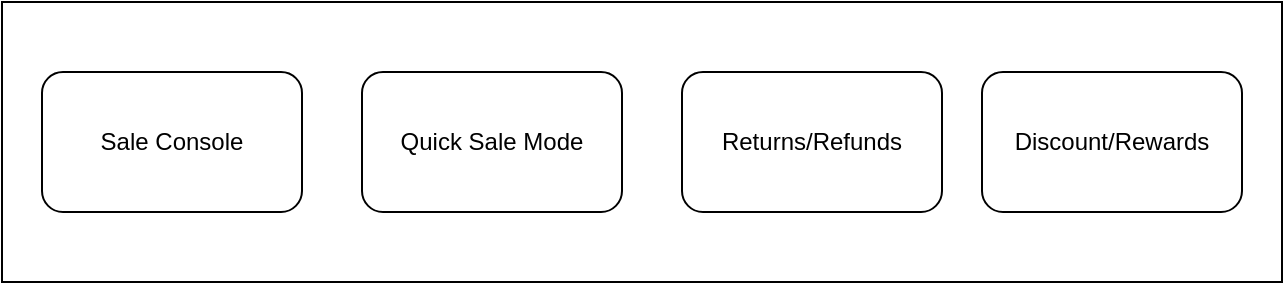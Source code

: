 <mxfile version="25.0.3">
  <diagram name="Page-1" id="lg15ASVOXkxG5HCrXa5D">
    <mxGraphModel dx="1418" dy="819" grid="1" gridSize="10" guides="1" tooltips="1" connect="1" arrows="1" fold="1" page="1" pageScale="1" pageWidth="850" pageHeight="1100" math="0" shadow="0">
      <root>
        <mxCell id="0" />
        <mxCell id="1" parent="0" />
        <mxCell id="Elm8jRyA7gBIBVSizPYm-1" value="" style="rounded=0;whiteSpace=wrap;html=1;" vertex="1" parent="1">
          <mxGeometry x="730" y="20" width="640" height="140" as="geometry" />
        </mxCell>
        <mxCell id="Elm8jRyA7gBIBVSizPYm-2" value="Sale Console" style="rounded=1;whiteSpace=wrap;html=1;" vertex="1" parent="1">
          <mxGeometry x="750" y="55" width="130" height="70" as="geometry" />
        </mxCell>
        <mxCell id="Elm8jRyA7gBIBVSizPYm-6" value="Quick Sale Mode" style="rounded=1;whiteSpace=wrap;html=1;" vertex="1" parent="1">
          <mxGeometry x="910" y="55" width="130" height="70" as="geometry" />
        </mxCell>
        <mxCell id="Elm8jRyA7gBIBVSizPYm-7" value="Returns/Refunds" style="rounded=1;whiteSpace=wrap;html=1;" vertex="1" parent="1">
          <mxGeometry x="1070" y="55" width="130" height="70" as="geometry" />
        </mxCell>
        <mxCell id="Elm8jRyA7gBIBVSizPYm-8" value="Discount/Rewards" style="rounded=1;whiteSpace=wrap;html=1;" vertex="1" parent="1">
          <mxGeometry x="1220" y="55" width="130" height="70" as="geometry" />
        </mxCell>
      </root>
    </mxGraphModel>
  </diagram>
</mxfile>
